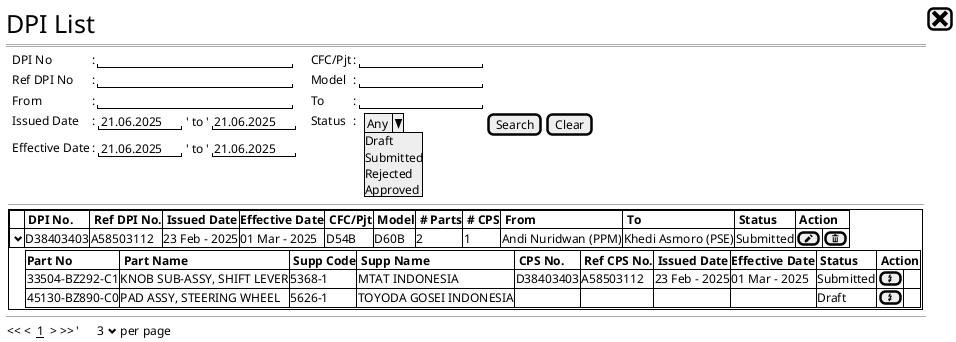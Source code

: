 @startsalt
{
  <size:25>DPI List |[<size:25><&x>]|*
  ==
  {
      .|DPI No            |: |"                        "|               |.|.|CFC/Pjt   |: |"               "|*|*
      .|Ref DPI No        |: |"                        "|               |.|.|Model     |: |"               "|*|*
      .|From              |: |"                        "|               |.|.|To        |: |"               "|*|*
      .|Issued Date       |: {|"21.06.2025"|' to '|"21.06.2025"|}       |.|.|Status    |: | {.| ^Any^Draft^Submitted^Rejected^Approved^}|         |.|.| [Search] | [Clear] |*     
      .|Effective Date    |: {|"21.06.2025"|' to '|"21.06.2025"|}
  }
  .
  .
  {
    {
      --
      {+
        {#
          |.|<b> DPI No.        |<b> Ref DPI No. |<b> Issued Date  | <b>Effective Date |<b> CFC/Pjt        |<b> Model  |<b> # Parts |<b> # CPS |<b> From               |<b> To                |<b> Status          |<b> Action |*|*
          |<b> <&chevron-bottom>|D38403403       |A58503112        |23 Feb - 2025      | 01 Mar - 2025     |D54B          | D60B      | 2          | 1                 |Andi Nuridwan (PPM)   | Khedi Asmoro (PSE) |     Submitted   | [<&pencil>]|[<&trash>]|*          
        }
        {
          .|.|.|{#
            |<b>Part No          |<b> Part Name                |<b> Supp Code |<b> Supp Name         | <b> CPS No. |<b> Ref CPS No. |<b> Issued Date | <b>Effective Date |<b> Status       |<b> Action |*|*
            |33504-BZ292-C1      |KNOB SUB-ASSY, SHIFT LEVER   |5368-1        |MTAT INDONESIA        |D38403403    |A58503112       |23 Feb - 2025   | 01 Mar - 2025     |     Submitted   | [<&flash>]|.|*
            |45130-BZ890-C0      |PAD ASSY, STEERING WHEEL     |5626-1        |TOYODA GOSEI INDONESIA|.            |.               |.               |.                  |     Draft       | [<&flash>]|.|*
          }
        }
      }
    }
  }
  --
  {
  << <  __1__  > >>  |'      3 <&chevron-bottom> per page |*
  }
}
@endsalt

